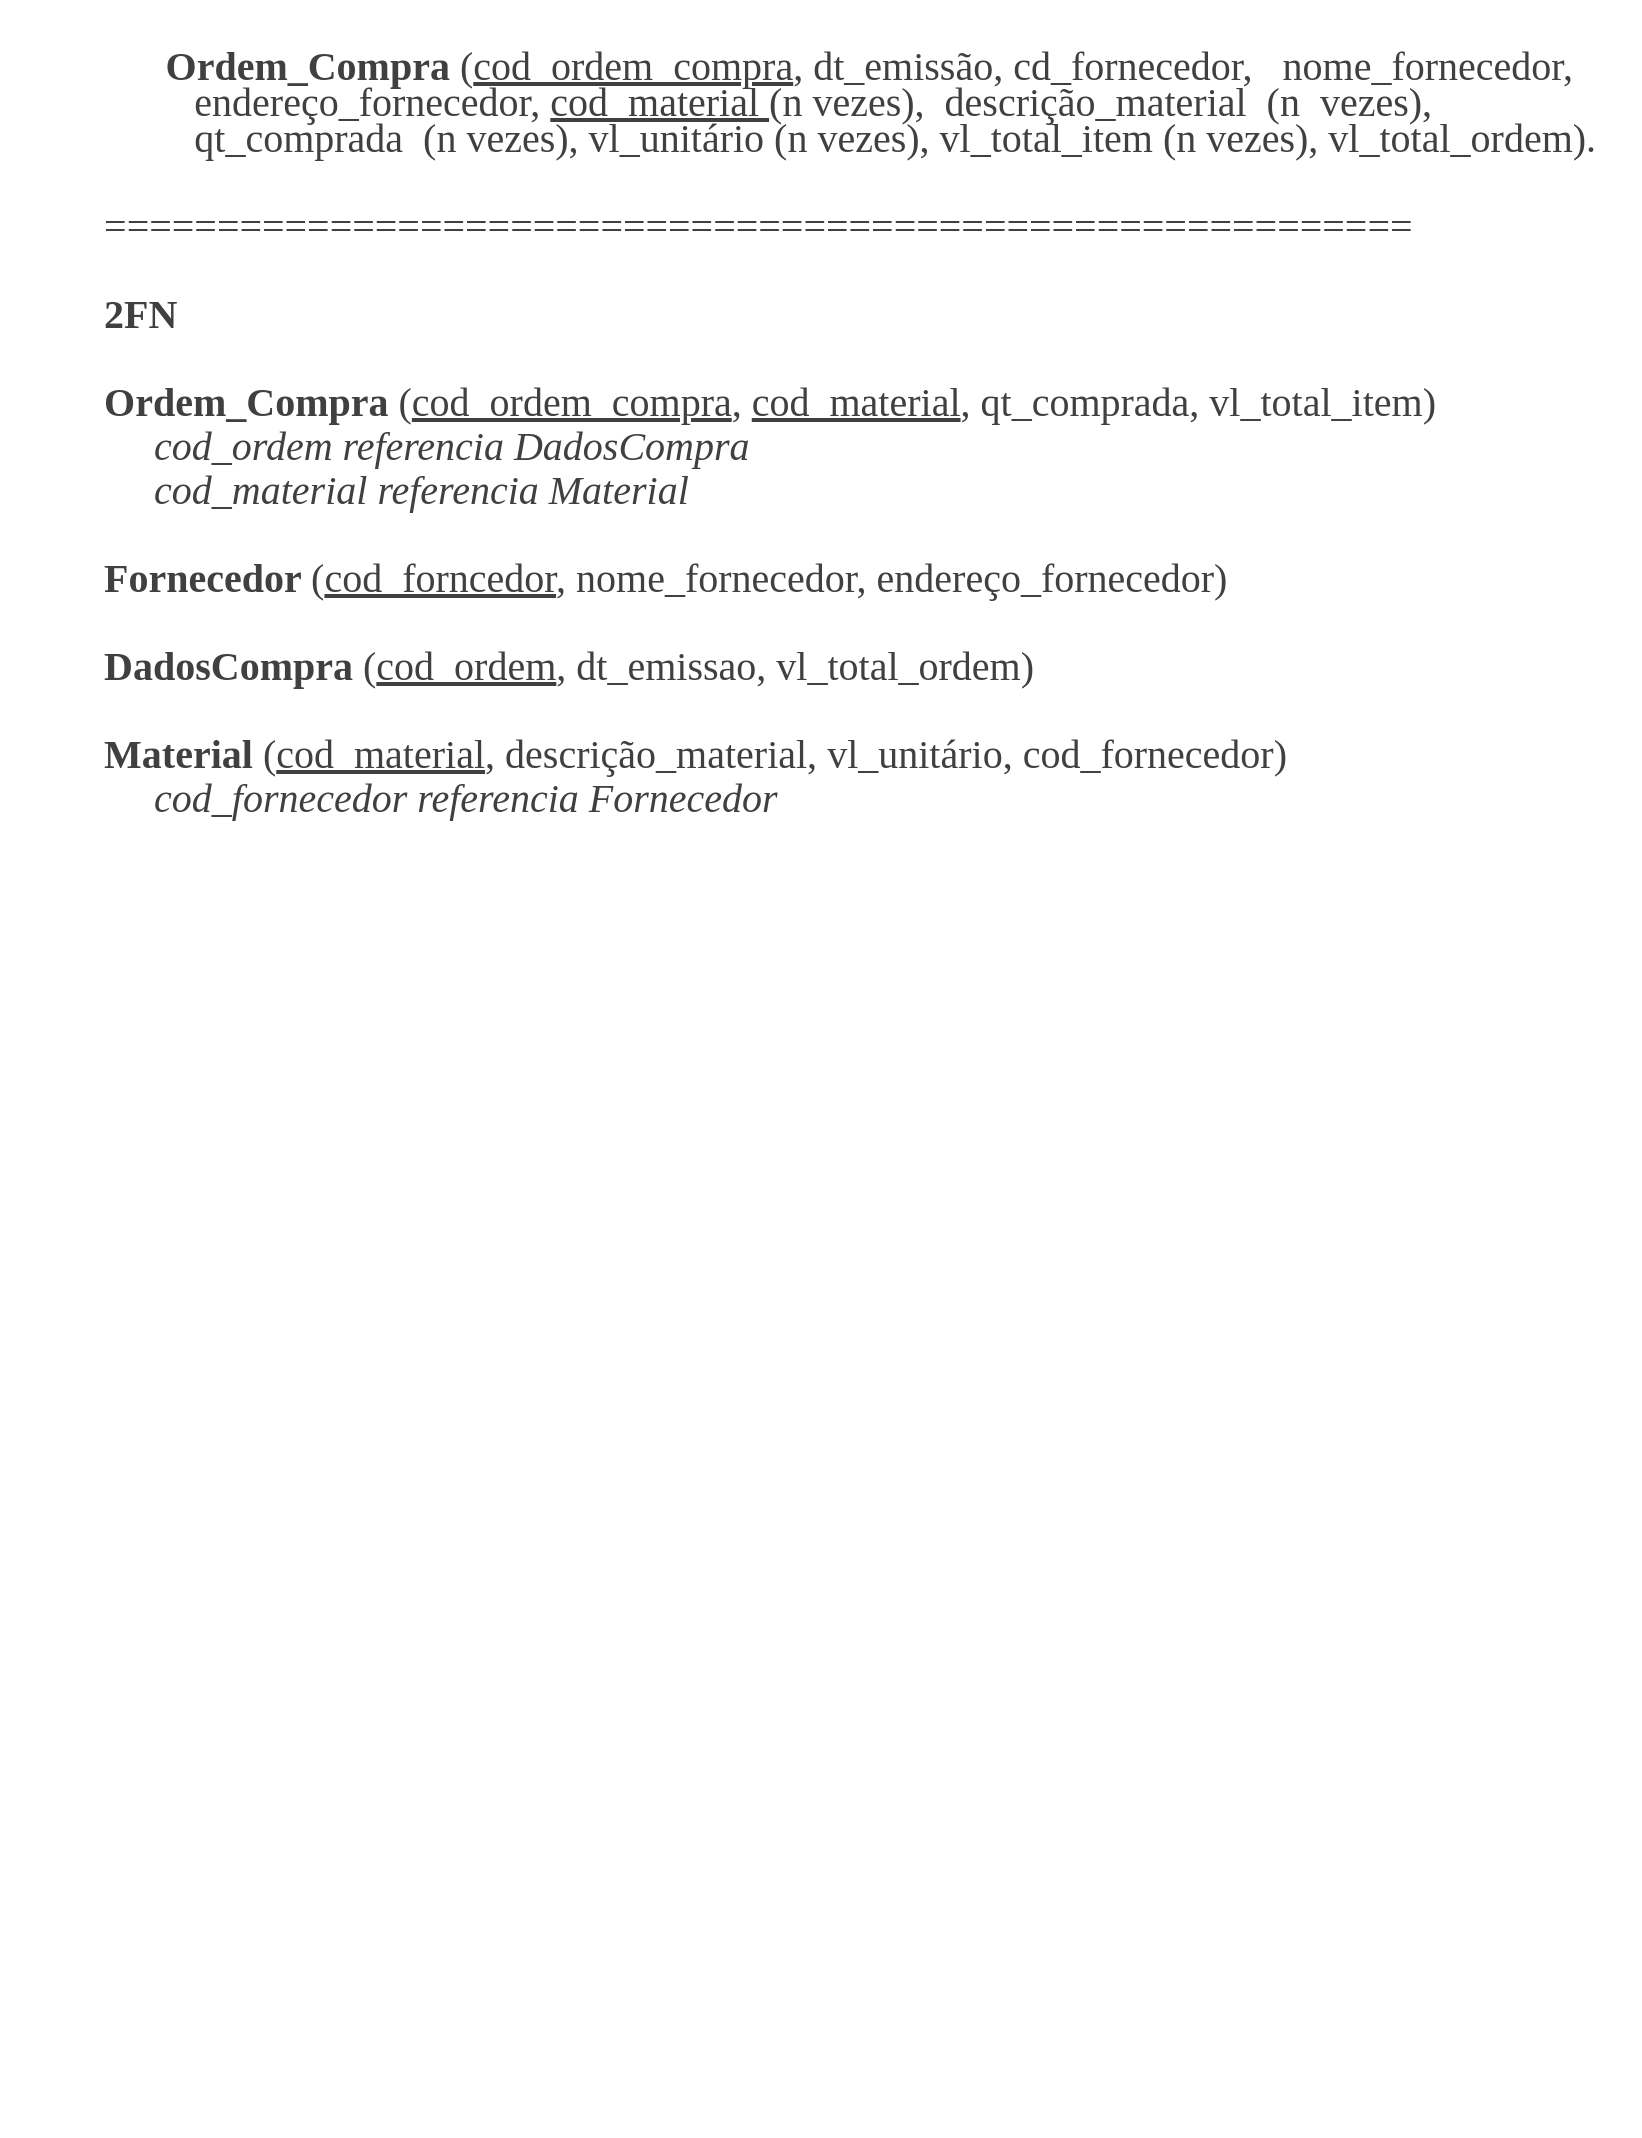 <mxfile version="13.9.3" type="device"><diagram id="Bt8GN3SXAsQSA37s1mP1" name="Page-1"><mxGraphModel dx="1761" dy="1572" grid="1" gridSize="10" guides="1" tooltips="1" connect="1" arrows="1" fold="1" page="1" pageScale="1" pageWidth="827" pageHeight="1169" math="0" shadow="0"><root><mxCell id="0"/><mxCell id="1" parent="0"/><mxCell id="PW2rdjOOpQa0tRs7AyKa-1" value="&lt;div class=&quot;O1&quot; style=&quot;line-height: 90% ; margin-top: 1.5pt ; margin-bottom: 3pt ; margin-left: 0.32in ; text-indent: -0.15in ; direction: ltr ; unicode-bidi: embed ; word-break: normal ; font-size: 20px&quot;&gt;&lt;span style=&quot;font-family: &amp;#34;calibri&amp;#34; ; color: rgb(64 , 64 , 64)&quot;&gt;&lt;div class=&quot;O1&quot; style=&quot;line-height: 90% ; margin-top: 1.5pt ; margin-bottom: 3pt ; margin-left: 0.32in ; text-indent: -0.15in ; direction: ltr ; unicode-bidi: embed ; word-break: normal&quot;&gt;&lt;div class=&quot;O1&quot; style=&quot;line-height: 90% ; margin-top: 1.5pt ; margin-bottom: 3pt ; margin-left: 0.32in ; text-indent: -0.15in ; direction: ltr ; unicode-bidi: embed ; word-break: normal&quot;&gt;&lt;b&gt;&lt;br&gt;&lt;/b&gt;&lt;/div&gt;&lt;div class=&quot;O1&quot; style=&quot;line-height: 90% ; margin-top: 1.5pt ; margin-bottom: 3pt ; margin-left: 0.32in ; text-indent: -0.15in ; direction: ltr ; unicode-bidi: embed ; word-break: normal&quot;&gt;&lt;b&gt;Ordem_Compra&lt;/b&gt; (&lt;u&gt;cod_ordem_compra&lt;/u&gt;, dt_emissão, cd_fornecedor,&amp;nbsp; &amp;nbsp;nome_fornecedor, endereço_fornecedor, &lt;u&gt;cod_material &lt;/u&gt;(n vezes),&amp;nbsp; descrição_material&amp;nbsp; (n&amp;nbsp; vezes),&amp;nbsp; qt_comprada&amp;nbsp; (n vezes), vl_unitário (n vezes), vl_total_item (n vezes), vl_total_ordem).&lt;/div&gt;&lt;div&gt;&lt;br&gt;&lt;/div&gt;&lt;/div&gt;&lt;div class=&quot;O1&quot; style=&quot;line-height: 90% ; margin-top: 1.5pt ; margin-bottom: 3pt ; margin-left: 0.32in ; text-indent: -0.15in ; direction: ltr ; unicode-bidi: embed ; word-break: normal&quot;&gt;&lt;span style=&quot;text-indent: -0.15in&quot;&gt;==========================================================&lt;/span&gt;&lt;/div&gt;&lt;div class=&quot;O1&quot; style=&quot;line-height: 90% ; margin-top: 1.5pt ; margin-bottom: 3pt ; margin-left: 0.32in ; text-indent: -0.15in ; direction: ltr ; unicode-bidi: embed ; word-break: normal&quot;&gt;&lt;span style=&quot;text-indent: -0.15in&quot;&gt;&lt;br&gt;&lt;/span&gt;&lt;/div&gt;&lt;div class=&quot;O1&quot; style=&quot;line-height: 90% ; margin-top: 1.5pt ; margin-bottom: 3pt ; margin-left: 0.32in ; text-indent: -0.15in ; direction: ltr ; unicode-bidi: embed ; word-break: normal&quot;&gt;&lt;span style=&quot;text-indent: -0.15in&quot;&gt;&lt;b&gt;2FN&lt;/b&gt;&lt;/span&gt;&lt;/div&gt;&lt;div class=&quot;O1&quot; style=&quot;line-height: 90% ; margin-top: 1.5pt ; margin-bottom: 3pt ; margin-left: 0.32in ; text-indent: -0.15in ; direction: ltr ; unicode-bidi: embed ; word-break: normal&quot;&gt;&lt;span style=&quot;text-indent: -0.15in&quot;&gt;&lt;b&gt;&lt;br&gt;&lt;/b&gt;&lt;/span&gt;&lt;/div&gt;&lt;div class=&quot;O1&quot; style=&quot;line-height: 90% ; margin-top: 1.5pt ; margin-bottom: 3pt ; margin-left: 0.32in ; text-indent: -0.15in ; direction: ltr ; unicode-bidi: embed ; word-break: normal&quot;&gt;&lt;b&gt;Ordem_Compra &lt;/b&gt;(&lt;u&gt;cod_ordem_compra&lt;/u&gt;, &lt;u&gt;cod_material&lt;/u&gt;, qt_comprada, vl_total_item)&lt;/div&gt;&lt;div class=&quot;O1&quot; style=&quot;line-height: 90% ; margin-top: 1.5pt ; margin-bottom: 3pt ; margin-left: 0.32in ; text-indent: -0.15in ; direction: ltr ; unicode-bidi: embed ; word-break: normal&quot;&gt;&amp;nbsp; &amp;nbsp; &amp;nbsp;&lt;i&gt;cod_ordem referencia DadosCompra&lt;/i&gt;&lt;/div&gt;&lt;div class=&quot;O1&quot; style=&quot;line-height: 90% ; margin-top: 1.5pt ; margin-bottom: 3pt ; margin-left: 0.32in ; text-indent: -0.15in ; direction: ltr ; unicode-bidi: embed ; word-break: normal&quot;&gt;&lt;i&gt;&amp;nbsp; &amp;nbsp; &amp;nbsp;cod_material referencia Material&lt;/i&gt;&lt;/div&gt;&lt;div class=&quot;O1&quot; style=&quot;line-height: 90% ; margin-top: 1.5pt ; margin-bottom: 3pt ; margin-left: 0.32in ; text-indent: -0.15in ; direction: ltr ; unicode-bidi: embed ; word-break: normal&quot;&gt;&lt;br&gt;&lt;/div&gt;&lt;div class=&quot;O1&quot; style=&quot;line-height: 90% ; margin-top: 1.5pt ; margin-bottom: 3pt ; margin-left: 0.32in ; text-indent: -0.15in ; direction: ltr ; unicode-bidi: embed ; word-break: normal&quot;&gt;&lt;b&gt;Fornecedor &lt;/b&gt;(&lt;u&gt;cod_forncedor&lt;/u&gt;, nome_fornecedor, endereço_fornecedor)&lt;/div&gt;&lt;div class=&quot;O1&quot; style=&quot;line-height: 90% ; margin-top: 1.5pt ; margin-bottom: 3pt ; margin-left: 0.32in ; text-indent: -0.15in ; direction: ltr ; unicode-bidi: embed ; word-break: normal&quot;&gt;&lt;br&gt;&lt;/div&gt;&lt;div class=&quot;O1&quot; style=&quot;line-height: 90% ; margin-top: 1.5pt ; margin-bottom: 3pt ; margin-left: 0.32in ; text-indent: -0.15in ; direction: ltr ; unicode-bidi: embed ; word-break: normal&quot;&gt;&lt;b&gt;DadosCompra &lt;/b&gt;(&lt;u&gt;cod_ordem&lt;/u&gt;, dt_emissao, vl_total_ordem)&lt;/div&gt;&lt;div class=&quot;O1&quot; style=&quot;line-height: 90% ; margin-top: 1.5pt ; margin-bottom: 3pt ; margin-left: 0.32in ; text-indent: -0.15in ; direction: ltr ; unicode-bidi: embed ; word-break: normal&quot;&gt;&lt;br&gt;&lt;/div&gt;&lt;div class=&quot;O1&quot; style=&quot;line-height: 90% ; margin-top: 1.5pt ; margin-bottom: 3pt ; margin-left: 0.32in ; text-indent: -0.15in ; direction: ltr ; unicode-bidi: embed ; word-break: normal&quot;&gt;&lt;b&gt;Material &lt;/b&gt;(&lt;u&gt;cod_material&lt;/u&gt;, descrição_material,&amp;nbsp;&lt;span style=&quot;text-indent: -14.4px&quot;&gt;vl_unitário,&amp;nbsp;&lt;/span&gt;&lt;span style=&quot;text-indent: -14.4px&quot;&gt;cod_fornecedor&lt;/span&gt;&lt;span style=&quot;text-indent: -0.15in&quot;&gt;)&lt;/span&gt;&lt;/div&gt;&lt;div class=&quot;O1&quot; style=&quot;line-height: 90% ; margin-top: 1.5pt ; margin-bottom: 3pt ; margin-left: 0.32in ; text-indent: -0.15in ; direction: ltr ; unicode-bidi: embed ; word-break: normal&quot;&gt;&lt;span style=&quot;text-indent: -0.15in&quot;&gt;&lt;i&gt;&amp;nbsp; &amp;nbsp; &amp;nbsp;cod_fornecedor referencia Fornecedor&lt;/i&gt;&lt;/span&gt;&lt;/div&gt;&lt;div class=&quot;O1&quot; style=&quot;line-height: 90% ; margin-top: 1.5pt ; margin-bottom: 3pt ; margin-left: 0.32in ; text-indent: -0.15in ; direction: ltr ; unicode-bidi: embed ; word-break: normal&quot;&gt;&lt;br&gt;&lt;/div&gt;&lt;/span&gt;&lt;span style=&quot;font-family: &amp;#34;calibri&amp;#34; ; color: rgb(64 , 64 , 64)&quot;&gt;&lt;div class=&quot;O1&quot; style=&quot;line-height: 90% ; margin-top: 1.5pt ; margin-bottom: 3pt ; margin-left: 0.32in ; text-indent: -0.15in ; direction: ltr ; unicode-bidi: embed ; word-break: normal&quot;&gt;&lt;br&gt;&lt;/div&gt;&lt;div class=&quot;O1&quot; style=&quot;line-height: 90% ; margin-top: 1.5pt ; margin-bottom: 3pt ; margin-left: 0.32in ; text-indent: -0.15in ; direction: ltr ; unicode-bidi: embed ; word-break: normal&quot;&gt;&lt;br&gt;&lt;/div&gt;&lt;div class=&quot;O1&quot; style=&quot;line-height: 90% ; margin-top: 1.5pt ; margin-bottom: 3pt ; margin-left: 0.32in ; text-indent: -0.15in ; direction: ltr ; unicode-bidi: embed ; word-break: normal&quot;&gt;&lt;span style=&quot;text-indent: -0.15in&quot;&gt;&lt;b&gt;&lt;br&gt;&lt;/b&gt;&lt;/span&gt;&lt;/div&gt;&lt;div&gt;&lt;br&gt;&lt;/div&gt;&lt;/span&gt;&lt;/div&gt;" style="text;html=1;strokeColor=none;fillColor=none;spacing=5;spacingTop=-18;overflow=hidden;rounded=0;spacingRight=0;align=left;verticalAlign=top;whiteSpace=wrap;" vertex="1" parent="1"><mxGeometry x="-60" width="820" height="1060" as="geometry"/></mxCell></root></mxGraphModel></diagram></mxfile>